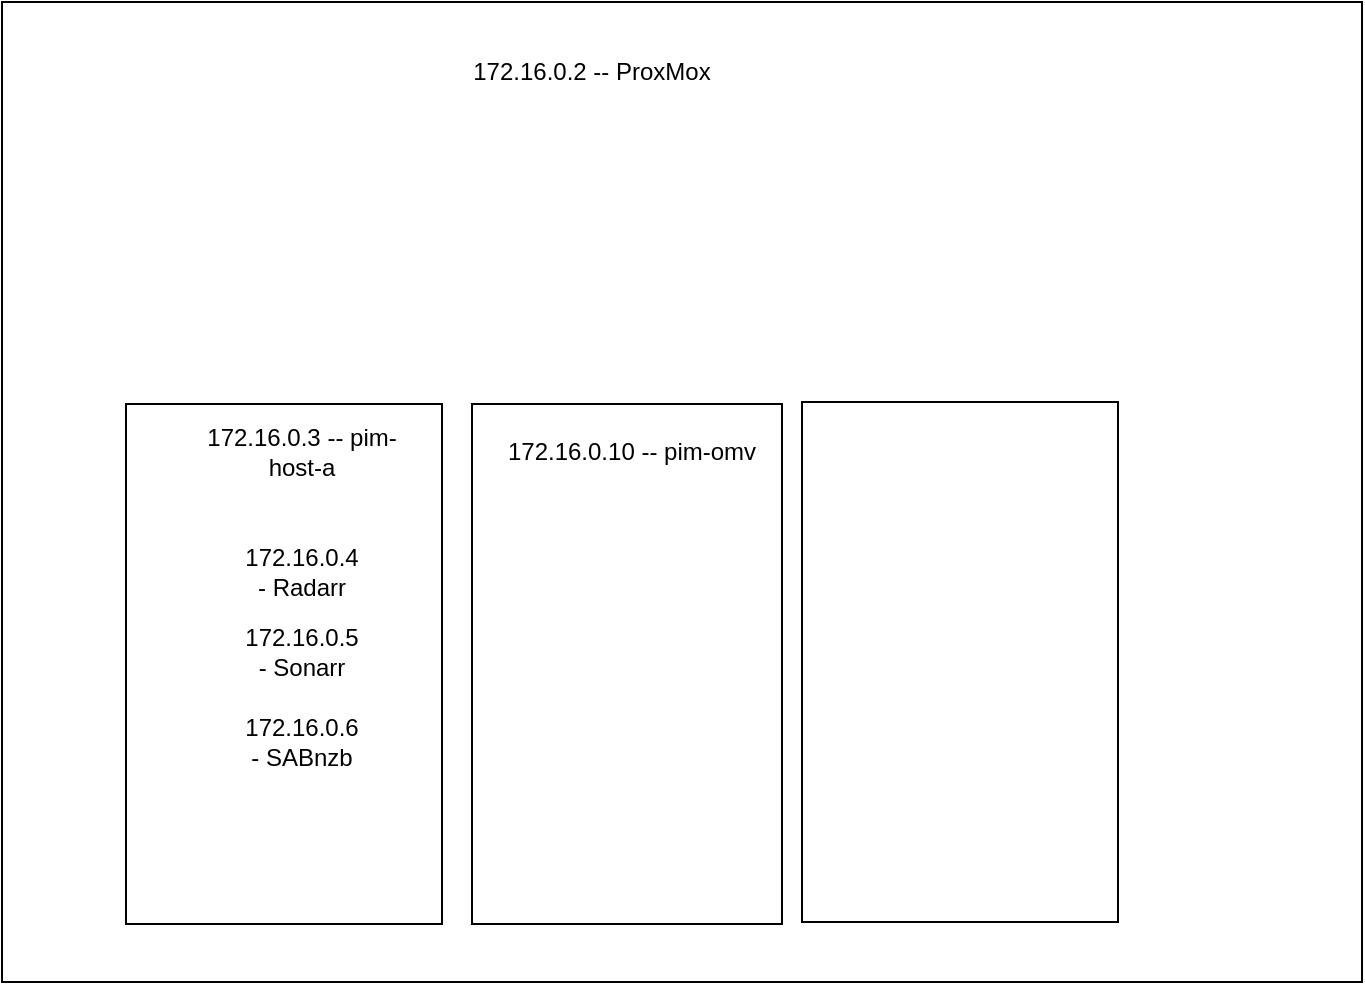 <mxfile version="24.1.0" type="github">
  <diagram id="vwqoIQEuep60xFj0psgh" name="Page-1">
    <mxGraphModel dx="725" dy="721" grid="1" gridSize="10" guides="1" tooltips="1" connect="1" arrows="1" fold="1" page="1" pageScale="1" pageWidth="850" pageHeight="1100" math="0" shadow="0">
      <root>
        <mxCell id="0" />
        <mxCell id="1" parent="0" />
        <mxCell id="k_yiJJyBY-r9MNNjsbCX-8" value="" style="rounded=0;whiteSpace=wrap;html=1;" parent="1" vertex="1">
          <mxGeometry x="130" y="50" width="680" height="490" as="geometry" />
        </mxCell>
        <mxCell id="k_yiJJyBY-r9MNNjsbCX-9" value="" style="rounded=0;whiteSpace=wrap;html=1;" parent="1" vertex="1">
          <mxGeometry x="192" y="251" width="158" height="260" as="geometry" />
        </mxCell>
        <mxCell id="ZuhqsGT0pxYqbd2Q_ung-1" value="172.16.0.2 -- ProxMox" style="text;html=1;strokeColor=none;fillColor=none;align=center;verticalAlign=middle;whiteSpace=wrap;rounded=0;" parent="1" vertex="1">
          <mxGeometry x="350" y="70" width="150" height="30" as="geometry" />
        </mxCell>
        <mxCell id="k_yiJJyBY-r9MNNjsbCX-4" value="" style="rounded=0;whiteSpace=wrap;html=1;" parent="1" vertex="1">
          <mxGeometry x="365" y="251" width="155" height="260" as="geometry" />
        </mxCell>
        <mxCell id="ZwRig5HauhkWjJEakqdL-1" value="172.16.0.4 - Radarr" style="text;html=1;strokeColor=none;fillColor=none;align=center;verticalAlign=middle;whiteSpace=wrap;rounded=0;" parent="1" vertex="1">
          <mxGeometry x="250" y="320" width="60" height="30" as="geometry" />
        </mxCell>
        <mxCell id="ZwRig5HauhkWjJEakqdL-2" value="172.16.0.5 - Sonarr" style="text;html=1;strokeColor=none;fillColor=none;align=center;verticalAlign=middle;whiteSpace=wrap;rounded=0;" parent="1" vertex="1">
          <mxGeometry x="250" y="360" width="60" height="30" as="geometry" />
        </mxCell>
        <mxCell id="ZwRig5HauhkWjJEakqdL-3" value="172.16.0.6 - SABnzb" style="text;html=1;strokeColor=none;fillColor=none;align=center;verticalAlign=middle;whiteSpace=wrap;rounded=0;" parent="1" vertex="1">
          <mxGeometry x="250" y="405" width="60" height="30" as="geometry" />
        </mxCell>
        <mxCell id="k_yiJJyBY-r9MNNjsbCX-5" value="" style="rounded=0;whiteSpace=wrap;html=1;" parent="1" vertex="1">
          <mxGeometry x="530" y="250" width="158" height="260" as="geometry" />
        </mxCell>
        <mxCell id="k_yiJJyBY-r9MNNjsbCX-1" value="172.16.0.3 -- pim-host-a" style="text;html=1;strokeColor=none;fillColor=none;align=center;verticalAlign=middle;whiteSpace=wrap;rounded=0;" parent="1" vertex="1">
          <mxGeometry x="220" y="260" width="120" height="30" as="geometry" />
        </mxCell>
        <mxCell id="ZwRig5HauhkWjJEakqdL-4" value="172.16.0.10 -- pim-omv" style="text;html=1;strokeColor=none;fillColor=none;align=center;verticalAlign=middle;whiteSpace=wrap;rounded=0;" parent="1" vertex="1">
          <mxGeometry x="380" y="260" width="130" height="30" as="geometry" />
        </mxCell>
      </root>
    </mxGraphModel>
  </diagram>
</mxfile>
